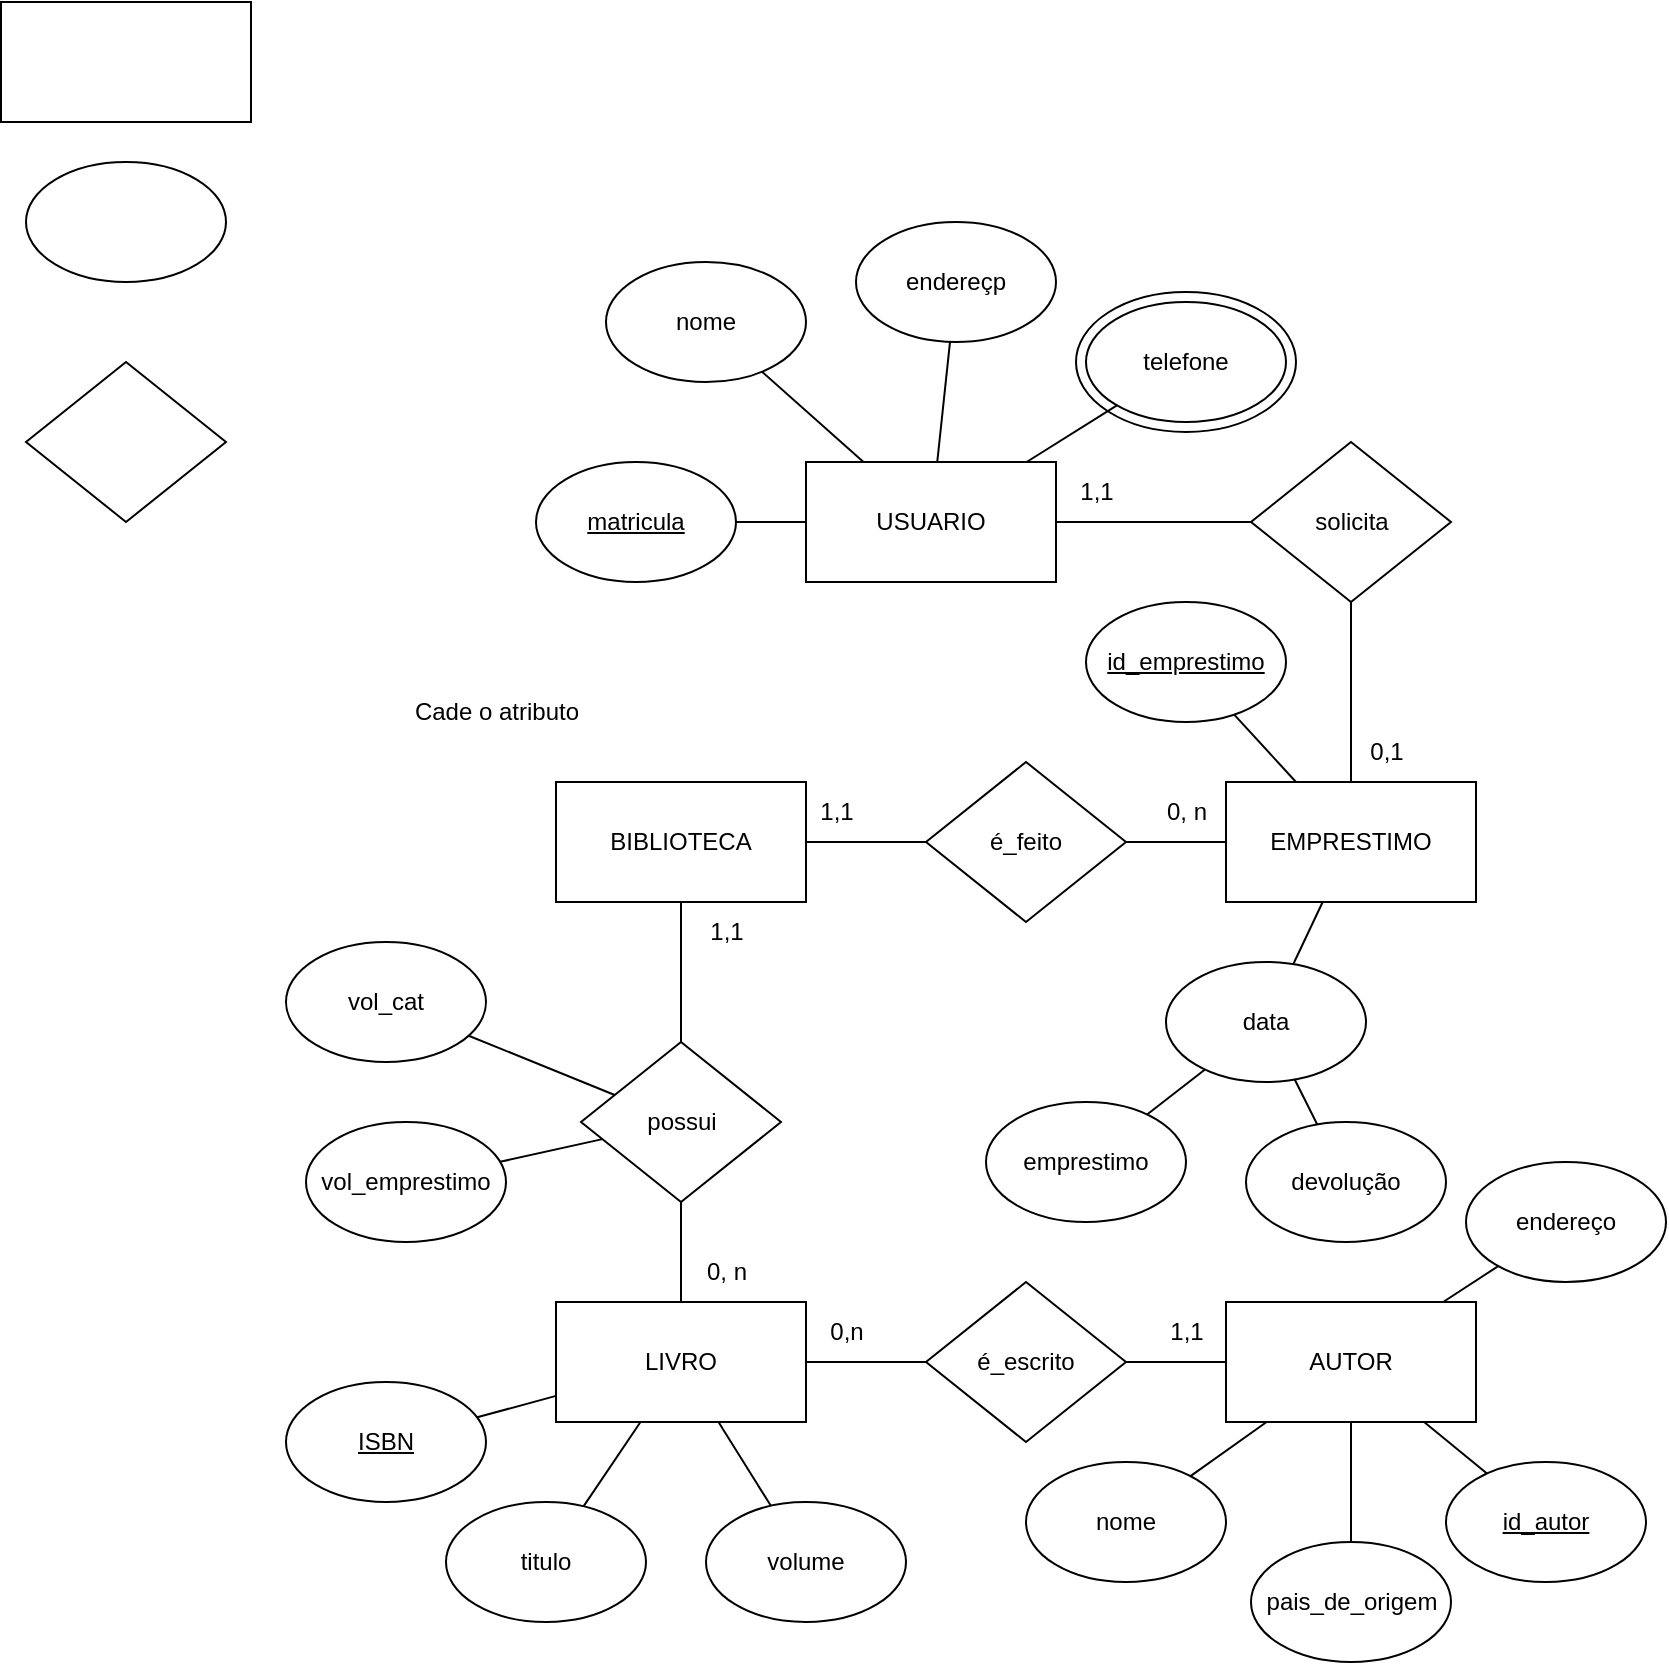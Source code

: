 <mxfile>
    <diagram id="15CIl3GaxsZNeNHMQQND" name="Page-1">
        <mxGraphModel dx="961" dy="511" grid="1" gridSize="10" guides="1" tooltips="1" connect="1" arrows="1" fold="1" page="1" pageScale="1" pageWidth="850" pageHeight="1100" math="0" shadow="0">
            <root>
                <mxCell id="0"/>
                <mxCell id="1" parent="0"/>
                <mxCell id="33" value="telefone&lt;span style=&quot;color: rgba(0, 0, 0, 0); font-family: monospace; font-size: 0px; text-align: start;&quot;&gt;%3CmxGraphModel%3E%3Croot%3E%3CmxCell%20id%3D%220%22%2F%3E%3CmxCell%20id%3D%221%22%20parent%3D%220%22%2F%3E%3CmxCell%20id%3D%222%22%20value%3D%22endere%C3%A7p%22%20style%3D%22ellipse%3BwhiteSpace%3Dwrap%3Bhtml%3D1%3B%22%20vertex%3D%221%22%20parent%3D%221%22%3E%3CmxGeometry%20x%3D%22485%22%20y%3D%22130%22%20width%3D%22100%22%20height%3D%2260%22%20as%3D%22geometry%22%2F%3E%3C%2FmxCell%3E%3C%2Froot%3E%3C%2FmxGraphModel%3E&lt;/span&gt;" style="ellipse;whiteSpace=wrap;html=1;" parent="1" vertex="1">
                    <mxGeometry x="545" y="185" width="110" height="70" as="geometry"/>
                </mxCell>
                <mxCell id="2" value="" style="ellipse;whiteSpace=wrap;html=1;" parent="1" vertex="1">
                    <mxGeometry x="20" y="120" width="100" height="60" as="geometry"/>
                </mxCell>
                <mxCell id="3" value="" style="rounded=0;whiteSpace=wrap;html=1;" parent="1" vertex="1">
                    <mxGeometry x="7.5" y="40" width="125" height="60" as="geometry"/>
                </mxCell>
                <mxCell id="4" value="é_escrito" style="rhombus;whiteSpace=wrap;html=1;" parent="1" vertex="1">
                    <mxGeometry x="470" y="680" width="100" height="80" as="geometry"/>
                </mxCell>
                <mxCell id="5" value="BIBLIOTECA" style="rounded=0;whiteSpace=wrap;html=1;" parent="1" vertex="1">
                    <mxGeometry x="285" y="430" width="125" height="60" as="geometry"/>
                </mxCell>
                <mxCell id="6" value="LIVRO" style="rounded=0;whiteSpace=wrap;html=1;" parent="1" vertex="1">
                    <mxGeometry x="285" y="690" width="125" height="60" as="geometry"/>
                </mxCell>
                <mxCell id="7" value="AUTOR" style="rounded=0;whiteSpace=wrap;html=1;" parent="1" vertex="1">
                    <mxGeometry x="620" y="690" width="125" height="60" as="geometry"/>
                </mxCell>
                <mxCell id="8" value="USUARIO" style="rounded=0;whiteSpace=wrap;html=1;" parent="1" vertex="1">
                    <mxGeometry x="410" y="270" width="125" height="60" as="geometry"/>
                </mxCell>
                <mxCell id="9" value="EMPRESTIMO" style="rounded=0;whiteSpace=wrap;html=1;" parent="1" vertex="1">
                    <mxGeometry x="620" y="430" width="125" height="60" as="geometry"/>
                </mxCell>
                <mxCell id="11" value="possui" style="rhombus;whiteSpace=wrap;html=1;" parent="1" vertex="1">
                    <mxGeometry x="297.5" y="560" width="100" height="80" as="geometry"/>
                </mxCell>
                <mxCell id="12" value="" style="endArrow=none;html=1;" parent="1" source="11" target="5" edge="1">
                    <mxGeometry width="50" height="50" relative="1" as="geometry">
                        <mxPoint x="140" y="670" as="sourcePoint"/>
                        <mxPoint x="190" y="620" as="targetPoint"/>
                    </mxGeometry>
                </mxCell>
                <mxCell id="13" value="" style="endArrow=none;html=1;" parent="1" source="11" target="6" edge="1">
                    <mxGeometry width="50" height="50" relative="1" as="geometry">
                        <mxPoint x="358" y="620" as="sourcePoint"/>
                        <mxPoint x="357.5" y="500" as="targetPoint"/>
                    </mxGeometry>
                </mxCell>
                <mxCell id="14" value="vol_cat" style="ellipse;whiteSpace=wrap;html=1;" parent="1" vertex="1">
                    <mxGeometry x="150" y="510" width="100" height="60" as="geometry"/>
                </mxCell>
                <mxCell id="15" value="vol_emprestimo" style="ellipse;whiteSpace=wrap;html=1;" parent="1" vertex="1">
                    <mxGeometry x="160" y="600" width="100" height="60" as="geometry"/>
                </mxCell>
                <mxCell id="16" value="" style="endArrow=none;html=1;" parent="1" source="15" target="11" edge="1">
                    <mxGeometry width="50" height="50" relative="1" as="geometry">
                        <mxPoint x="357.5" y="650" as="sourcePoint"/>
                        <mxPoint x="357.5" y="700" as="targetPoint"/>
                    </mxGeometry>
                </mxCell>
                <mxCell id="17" value="" style="endArrow=none;html=1;" parent="1" source="14" target="11" edge="1">
                    <mxGeometry width="50" height="50" relative="1" as="geometry">
                        <mxPoint x="436.053" y="635.692" as="sourcePoint"/>
                        <mxPoint x="393.007" y="621.594" as="targetPoint"/>
                    </mxGeometry>
                </mxCell>
                <mxCell id="19" value="" style="rhombus;whiteSpace=wrap;html=1;" parent="1" vertex="1">
                    <mxGeometry x="20" y="220" width="100" height="80" as="geometry"/>
                </mxCell>
                <mxCell id="20" value="" style="endArrow=none;html=1;" parent="1" source="6" target="4" edge="1">
                    <mxGeometry width="50" height="50" relative="1" as="geometry">
                        <mxPoint x="267.087" y="629.91" as="sourcePoint"/>
                        <mxPoint x="318.214" y="618.571" as="targetPoint"/>
                    </mxGeometry>
                </mxCell>
                <mxCell id="21" value="" style="endArrow=none;html=1;" parent="1" source="4" target="7" edge="1">
                    <mxGeometry width="50" height="50" relative="1" as="geometry">
                        <mxPoint x="277.087" y="639.91" as="sourcePoint"/>
                        <mxPoint x="328.214" y="628.571" as="targetPoint"/>
                    </mxGeometry>
                </mxCell>
                <mxCell id="22" value="é_feito" style="rhombus;whiteSpace=wrap;html=1;" parent="1" vertex="1">
                    <mxGeometry x="470" y="420" width="100" height="80" as="geometry"/>
                </mxCell>
                <mxCell id="23" value="solicita" style="rhombus;whiteSpace=wrap;html=1;" parent="1" vertex="1">
                    <mxGeometry x="632.5" y="260" width="100" height="80" as="geometry"/>
                </mxCell>
                <mxCell id="24" value="" style="endArrow=none;html=1;" parent="1" source="5" target="22" edge="1">
                    <mxGeometry width="50" height="50" relative="1" as="geometry">
                        <mxPoint x="357.5" y="570" as="sourcePoint"/>
                        <mxPoint x="357.5" y="500" as="targetPoint"/>
                    </mxGeometry>
                </mxCell>
                <mxCell id="25" value="" style="endArrow=none;html=1;" parent="1" source="22" target="9" edge="1">
                    <mxGeometry width="50" height="50" relative="1" as="geometry">
                        <mxPoint x="420" y="470" as="sourcePoint"/>
                        <mxPoint x="480" y="470" as="targetPoint"/>
                    </mxGeometry>
                </mxCell>
                <mxCell id="26" value="" style="endArrow=none;html=1;" parent="1" source="9" target="23" edge="1">
                    <mxGeometry width="50" height="50" relative="1" as="geometry">
                        <mxPoint x="580" y="470" as="sourcePoint"/>
                        <mxPoint x="630" y="470" as="targetPoint"/>
                    </mxGeometry>
                </mxCell>
                <mxCell id="27" value="" style="endArrow=none;html=1;" parent="1" source="23" target="8" edge="1">
                    <mxGeometry width="50" height="50" relative="1" as="geometry">
                        <mxPoint x="692.5" y="440" as="sourcePoint"/>
                        <mxPoint x="692.5" y="350" as="targetPoint"/>
                    </mxGeometry>
                </mxCell>
                <mxCell id="28" value="&lt;u&gt;matricula&lt;/u&gt;" style="ellipse;whiteSpace=wrap;html=1;" parent="1" vertex="1">
                    <mxGeometry x="275" y="270" width="100" height="60" as="geometry"/>
                </mxCell>
                <mxCell id="29" value="nome" style="ellipse;whiteSpace=wrap;html=1;" parent="1" vertex="1">
                    <mxGeometry x="310" y="170" width="100" height="60" as="geometry"/>
                </mxCell>
                <mxCell id="30" value="endereçp" style="ellipse;whiteSpace=wrap;html=1;" parent="1" vertex="1">
                    <mxGeometry x="435" y="150" width="100" height="60" as="geometry"/>
                </mxCell>
                <mxCell id="31" value="telefone&lt;span style=&quot;color: rgba(0, 0, 0, 0); font-family: monospace; font-size: 0px; text-align: start;&quot;&gt;%3CmxGraphModel%3E%3Croot%3E%3CmxCell%20id%3D%220%22%2F%3E%3CmxCell%20id%3D%221%22%20parent%3D%220%22%2F%3E%3CmxCell%20id%3D%222%22%20value%3D%22endere%C3%A7p%22%20style%3D%22ellipse%3BwhiteSpace%3Dwrap%3Bhtml%3D1%3B%22%20vertex%3D%221%22%20parent%3D%221%22%3E%3CmxGeometry%20x%3D%22485%22%20y%3D%22130%22%20width%3D%22100%22%20height%3D%2260%22%20as%3D%22geometry%22%2F%3E%3C%2FmxCell%3E%3C%2Froot%3E%3C%2FmxGraphModel%3E&lt;/span&gt;" style="ellipse;whiteSpace=wrap;html=1;" parent="1" vertex="1">
                    <mxGeometry x="550" y="190" width="100" height="60" as="geometry"/>
                </mxCell>
                <mxCell id="34" value="" style="endArrow=none;html=1;" parent="1" source="31" target="8" edge="1">
                    <mxGeometry width="50" height="50" relative="1" as="geometry">
                        <mxPoint x="642.5" y="310" as="sourcePoint"/>
                        <mxPoint x="545" y="310" as="targetPoint"/>
                    </mxGeometry>
                </mxCell>
                <mxCell id="35" value="" style="endArrow=none;html=1;" parent="1" source="30" target="8" edge="1">
                    <mxGeometry width="50" height="50" relative="1" as="geometry">
                        <mxPoint x="642.5" y="310" as="sourcePoint"/>
                        <mxPoint x="545" y="310" as="targetPoint"/>
                    </mxGeometry>
                </mxCell>
                <mxCell id="36" value="" style="endArrow=none;html=1;" parent="1" source="8" target="29" edge="1">
                    <mxGeometry width="50" height="50" relative="1" as="geometry">
                        <mxPoint x="652.5" y="320" as="sourcePoint"/>
                        <mxPoint x="555" y="320" as="targetPoint"/>
                    </mxGeometry>
                </mxCell>
                <mxCell id="37" value="" style="endArrow=none;html=1;" parent="1" source="8" target="28" edge="1">
                    <mxGeometry width="50" height="50" relative="1" as="geometry">
                        <mxPoint x="662.5" y="330" as="sourcePoint"/>
                        <mxPoint x="565" y="330" as="targetPoint"/>
                    </mxGeometry>
                </mxCell>
                <mxCell id="38" value="&lt;u&gt;id_emprestimo&lt;/u&gt;" style="ellipse;whiteSpace=wrap;html=1;" parent="1" vertex="1">
                    <mxGeometry x="550" y="340" width="100" height="60" as="geometry"/>
                </mxCell>
                <mxCell id="39" value="data" style="ellipse;whiteSpace=wrap;html=1;" parent="1" vertex="1">
                    <mxGeometry x="590" y="520" width="100" height="60" as="geometry"/>
                </mxCell>
                <mxCell id="40" value="emprestimo" style="ellipse;whiteSpace=wrap;html=1;" parent="1" vertex="1">
                    <mxGeometry x="500" y="590" width="100" height="60" as="geometry"/>
                </mxCell>
                <mxCell id="41" value="devolução" style="ellipse;whiteSpace=wrap;html=1;" parent="1" vertex="1">
                    <mxGeometry x="630" y="600" width="100" height="60" as="geometry"/>
                </mxCell>
                <mxCell id="42" value="" style="endArrow=none;html=1;" parent="1" source="9" target="39" edge="1">
                    <mxGeometry width="50" height="50" relative="1" as="geometry">
                        <mxPoint x="692.5" y="440" as="sourcePoint"/>
                        <mxPoint x="692.5" y="350" as="targetPoint"/>
                    </mxGeometry>
                </mxCell>
                <mxCell id="43" value="" style="endArrow=none;html=1;" parent="1" source="41" target="39" edge="1">
                    <mxGeometry width="50" height="50" relative="1" as="geometry">
                        <mxPoint x="702.5" y="450" as="sourcePoint"/>
                        <mxPoint x="702.5" y="360" as="targetPoint"/>
                    </mxGeometry>
                </mxCell>
                <mxCell id="44" value="" style="endArrow=none;html=1;" parent="1" source="39" target="40" edge="1">
                    <mxGeometry width="50" height="50" relative="1" as="geometry">
                        <mxPoint x="712.5" y="460" as="sourcePoint"/>
                        <mxPoint x="712.5" y="370" as="targetPoint"/>
                    </mxGeometry>
                </mxCell>
                <mxCell id="45" value="" style="endArrow=none;html=1;" parent="1" source="38" target="9" edge="1">
                    <mxGeometry width="50" height="50" relative="1" as="geometry">
                        <mxPoint x="772.5" y="450" as="sourcePoint"/>
                        <mxPoint x="772.5" y="360" as="targetPoint"/>
                    </mxGeometry>
                </mxCell>
                <mxCell id="46" value="&lt;u&gt;id_autor&lt;/u&gt;" style="ellipse;whiteSpace=wrap;html=1;" parent="1" vertex="1">
                    <mxGeometry x="730" y="770" width="100" height="60" as="geometry"/>
                </mxCell>
                <mxCell id="47" value="nome" style="ellipse;whiteSpace=wrap;html=1;" parent="1" vertex="1">
                    <mxGeometry x="520" y="770" width="100" height="60" as="geometry"/>
                </mxCell>
                <mxCell id="48" value="endereço" style="ellipse;whiteSpace=wrap;html=1;" parent="1" vertex="1">
                    <mxGeometry x="740" y="620" width="100" height="60" as="geometry"/>
                </mxCell>
                <mxCell id="49" value="pais_de_origem" style="ellipse;whiteSpace=wrap;html=1;" parent="1" vertex="1">
                    <mxGeometry x="632.5" y="810" width="100" height="60" as="geometry"/>
                </mxCell>
                <mxCell id="50" value="" style="endArrow=none;html=1;" parent="1" source="7" target="49" edge="1">
                    <mxGeometry width="50" height="50" relative="1" as="geometry">
                        <mxPoint x="534" y="940" as="sourcePoint"/>
                        <mxPoint x="534" y="850" as="targetPoint"/>
                    </mxGeometry>
                </mxCell>
                <mxCell id="51" value="" style="endArrow=none;html=1;" parent="1" source="7" target="47" edge="1">
                    <mxGeometry width="50" height="50" relative="1" as="geometry">
                        <mxPoint x="544" y="950" as="sourcePoint"/>
                        <mxPoint x="544" y="860" as="targetPoint"/>
                    </mxGeometry>
                </mxCell>
                <mxCell id="52" value="" style="endArrow=none;html=1;" parent="1" source="7" target="46" edge="1">
                    <mxGeometry width="50" height="50" relative="1" as="geometry">
                        <mxPoint x="554" y="960" as="sourcePoint"/>
                        <mxPoint x="554" y="870" as="targetPoint"/>
                    </mxGeometry>
                </mxCell>
                <mxCell id="53" value="" style="endArrow=none;html=1;" parent="1" source="7" target="48" edge="1">
                    <mxGeometry width="50" height="50" relative="1" as="geometry">
                        <mxPoint x="564" y="970" as="sourcePoint"/>
                        <mxPoint x="564" y="880" as="targetPoint"/>
                    </mxGeometry>
                </mxCell>
                <mxCell id="54" value="&lt;u&gt;ISBN&lt;/u&gt;" style="ellipse;whiteSpace=wrap;html=1;" parent="1" vertex="1">
                    <mxGeometry x="150" y="730" width="100" height="60" as="geometry"/>
                </mxCell>
                <mxCell id="55" value="titulo" style="ellipse;whiteSpace=wrap;html=1;" parent="1" vertex="1">
                    <mxGeometry x="230" y="790" width="100" height="60" as="geometry"/>
                </mxCell>
                <mxCell id="56" value="volume" style="ellipse;whiteSpace=wrap;html=1;" parent="1" vertex="1">
                    <mxGeometry x="360" y="790" width="100" height="60" as="geometry"/>
                </mxCell>
                <mxCell id="57" value="" style="endArrow=none;html=1;" parent="1" source="54" target="6" edge="1">
                    <mxGeometry width="50" height="50" relative="1" as="geometry">
                        <mxPoint x="357.5" y="650" as="sourcePoint"/>
                        <mxPoint x="357.5" y="700" as="targetPoint"/>
                    </mxGeometry>
                </mxCell>
                <mxCell id="58" value="" style="endArrow=none;html=1;" parent="1" source="6" target="55" edge="1">
                    <mxGeometry width="50" height="50" relative="1" as="geometry">
                        <mxPoint x="330" y="740" as="sourcePoint"/>
                        <mxPoint x="367.5" y="710" as="targetPoint"/>
                    </mxGeometry>
                </mxCell>
                <mxCell id="59" value="" style="endArrow=none;html=1;" parent="1" source="6" target="56" edge="1">
                    <mxGeometry width="50" height="50" relative="1" as="geometry">
                        <mxPoint x="377.5" y="670" as="sourcePoint"/>
                        <mxPoint x="377.5" y="720" as="targetPoint"/>
                    </mxGeometry>
                </mxCell>
                <mxCell id="60" value="0,1" style="text;html=1;align=center;verticalAlign=middle;resizable=0;points=[];autosize=1;strokeColor=none;fillColor=none;" parent="1" vertex="1">
                    <mxGeometry x="680" y="400" width="40" height="30" as="geometry"/>
                </mxCell>
                <mxCell id="61" value="1,1" style="text;html=1;align=center;verticalAlign=middle;resizable=0;points=[];autosize=1;strokeColor=none;fillColor=none;" parent="1" vertex="1">
                    <mxGeometry x="535" y="270" width="40" height="30" as="geometry"/>
                </mxCell>
                <mxCell id="62" value="1,1" style="text;html=1;align=center;verticalAlign=middle;resizable=0;points=[];autosize=1;strokeColor=none;fillColor=none;" parent="1" vertex="1">
                    <mxGeometry x="405" y="430" width="40" height="30" as="geometry"/>
                </mxCell>
                <mxCell id="63" value="0, n" style="text;html=1;align=center;verticalAlign=middle;resizable=0;points=[];autosize=1;strokeColor=none;fillColor=none;" parent="1" vertex="1">
                    <mxGeometry x="580" y="430" width="40" height="30" as="geometry"/>
                </mxCell>
                <mxCell id="64" value="0, n" style="text;html=1;align=center;verticalAlign=middle;resizable=0;points=[];autosize=1;strokeColor=none;fillColor=none;" parent="1" vertex="1">
                    <mxGeometry x="350" y="660" width="40" height="30" as="geometry"/>
                </mxCell>
                <mxCell id="65" value="1,1" style="text;html=1;align=center;verticalAlign=middle;resizable=0;points=[];autosize=1;strokeColor=none;fillColor=none;" parent="1" vertex="1">
                    <mxGeometry x="350" y="490" width="40" height="30" as="geometry"/>
                </mxCell>
                <mxCell id="66" value="1,1" style="text;html=1;align=center;verticalAlign=middle;resizable=0;points=[];autosize=1;strokeColor=none;fillColor=none;" parent="1" vertex="1">
                    <mxGeometry x="580" y="690" width="40" height="30" as="geometry"/>
                </mxCell>
                <mxCell id="68" value="0,n" style="text;html=1;align=center;verticalAlign=middle;resizable=0;points=[];autosize=1;strokeColor=none;fillColor=none;" parent="1" vertex="1">
                    <mxGeometry x="410" y="690" width="40" height="30" as="geometry"/>
                </mxCell>
                <mxCell id="69" value="Cade o atributo" style="text;html=1;align=center;verticalAlign=middle;resizable=0;points=[];autosize=1;strokeColor=none;fillColor=none;" vertex="1" parent="1">
                    <mxGeometry x="200" y="380" width="110" height="30" as="geometry"/>
                </mxCell>
            </root>
        </mxGraphModel>
    </diagram>
</mxfile>